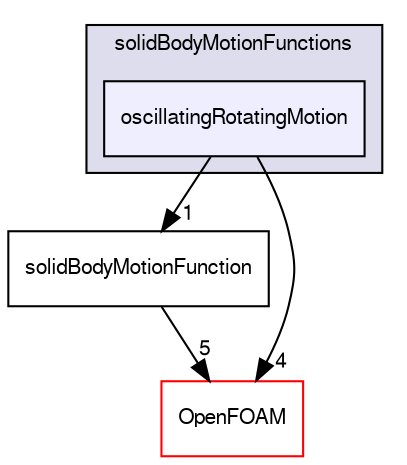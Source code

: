 digraph "src/dynamicFvMesh/solidBodyMotionFvMesh/solidBodyMotionFunctions/oscillatingRotatingMotion" {
  bgcolor=transparent;
  compound=true
  node [ fontsize="10", fontname="FreeSans"];
  edge [ labelfontsize="10", labelfontname="FreeSans"];
  subgraph clusterdir_00414e1b674a3b367b4ee7d8595bfb40 {
    graph [ bgcolor="#ddddee", pencolor="black", label="solidBodyMotionFunctions" fontname="FreeSans", fontsize="10", URL="dir_00414e1b674a3b367b4ee7d8595bfb40.html"]
  dir_c60410bb297890bb4f3d25c7931b5b2d [shape=box, label="oscillatingRotatingMotion", style="filled", fillcolor="#eeeeff", pencolor="black", URL="dir_c60410bb297890bb4f3d25c7931b5b2d.html"];
  }
  dir_e9fee991c9de1543f9ef644a161d3a05 [shape=box label="solidBodyMotionFunction" URL="dir_e9fee991c9de1543f9ef644a161d3a05.html"];
  dir_c5473ff19b20e6ec4dfe5c310b3778a8 [shape=box label="OpenFOAM" color="red" URL="dir_c5473ff19b20e6ec4dfe5c310b3778a8.html"];
  dir_c60410bb297890bb4f3d25c7931b5b2d->dir_e9fee991c9de1543f9ef644a161d3a05 [headlabel="1", labeldistance=1.5 headhref="dir_000651_000654.html"];
  dir_c60410bb297890bb4f3d25c7931b5b2d->dir_c5473ff19b20e6ec4dfe5c310b3778a8 [headlabel="4", labeldistance=1.5 headhref="dir_000651_001732.html"];
  dir_e9fee991c9de1543f9ef644a161d3a05->dir_c5473ff19b20e6ec4dfe5c310b3778a8 [headlabel="5", labeldistance=1.5 headhref="dir_000654_001732.html"];
}
